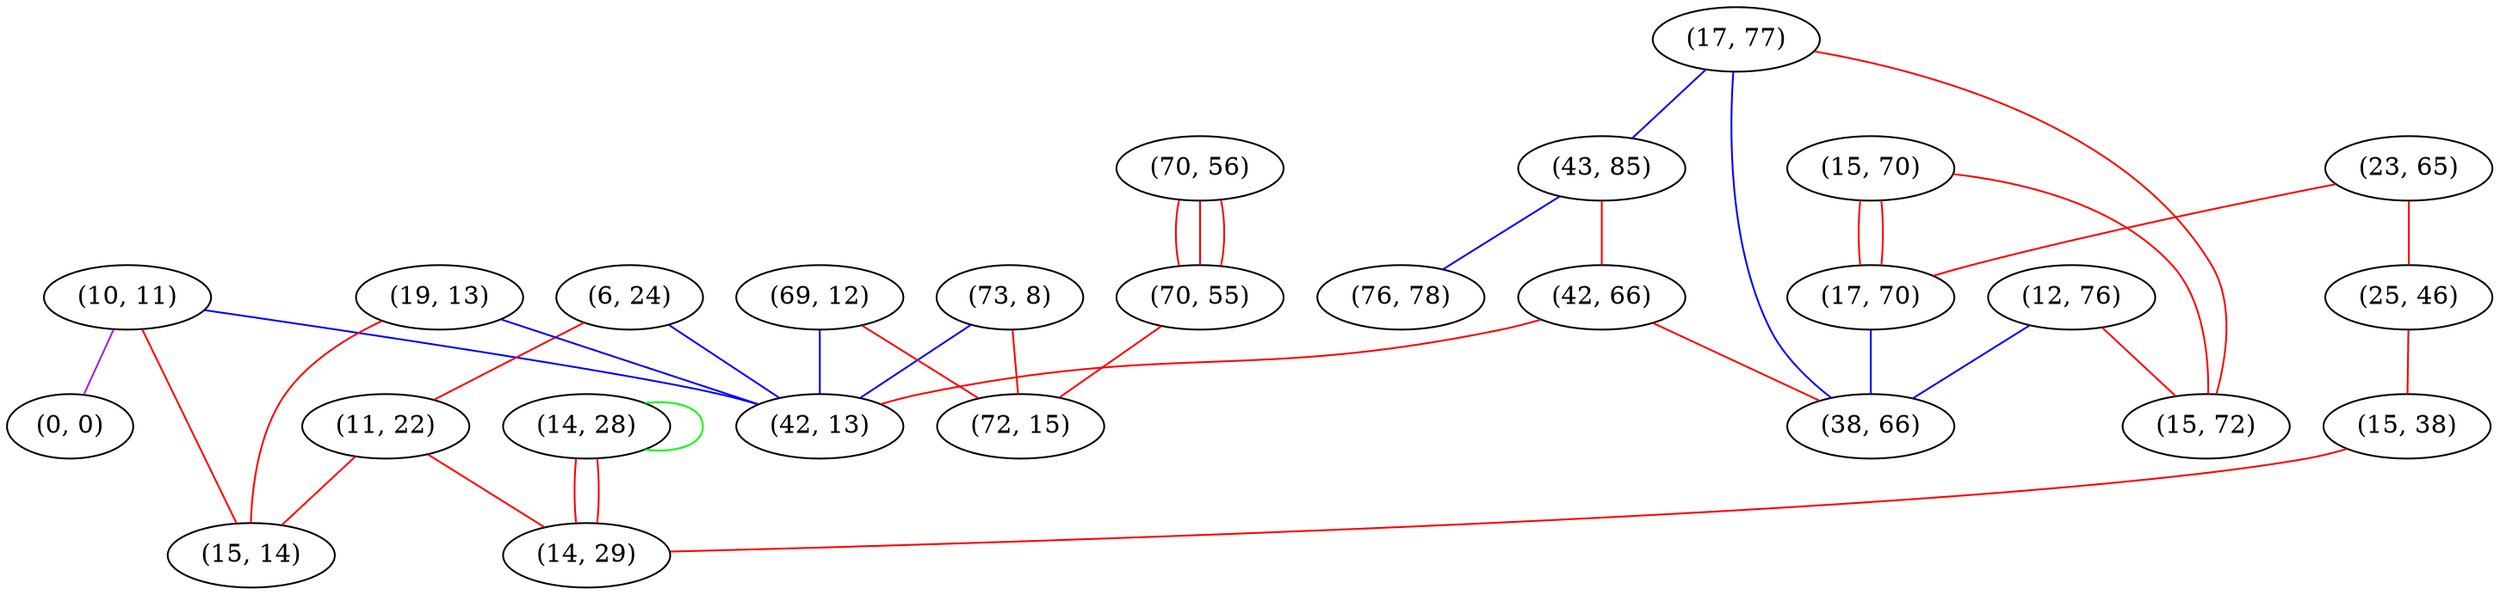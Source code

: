 graph "" {
"(10, 11)";
"(6, 24)";
"(23, 65)";
"(17, 77)";
"(11, 22)";
"(15, 70)";
"(25, 46)";
"(70, 56)";
"(43, 85)";
"(14, 28)";
"(0, 0)";
"(76, 78)";
"(73, 8)";
"(12, 76)";
"(15, 38)";
"(15, 72)";
"(19, 13)";
"(15, 14)";
"(14, 29)";
"(42, 66)";
"(17, 70)";
"(69, 12)";
"(38, 66)";
"(70, 55)";
"(42, 13)";
"(72, 15)";
"(10, 11)" -- "(15, 14)"  [color=red, key=0, weight=1];
"(10, 11)" -- "(0, 0)"  [color=purple, key=0, weight=4];
"(10, 11)" -- "(42, 13)"  [color=blue, key=0, weight=3];
"(6, 24)" -- "(42, 13)"  [color=blue, key=0, weight=3];
"(6, 24)" -- "(11, 22)"  [color=red, key=0, weight=1];
"(23, 65)" -- "(17, 70)"  [color=red, key=0, weight=1];
"(23, 65)" -- "(25, 46)"  [color=red, key=0, weight=1];
"(17, 77)" -- "(38, 66)"  [color=blue, key=0, weight=3];
"(17, 77)" -- "(15, 72)"  [color=red, key=0, weight=1];
"(17, 77)" -- "(43, 85)"  [color=blue, key=0, weight=3];
"(11, 22)" -- "(15, 14)"  [color=red, key=0, weight=1];
"(11, 22)" -- "(14, 29)"  [color=red, key=0, weight=1];
"(15, 70)" -- "(15, 72)"  [color=red, key=0, weight=1];
"(15, 70)" -- "(17, 70)"  [color=red, key=0, weight=1];
"(15, 70)" -- "(17, 70)"  [color=red, key=1, weight=1];
"(25, 46)" -- "(15, 38)"  [color=red, key=0, weight=1];
"(70, 56)" -- "(70, 55)"  [color=red, key=0, weight=1];
"(70, 56)" -- "(70, 55)"  [color=red, key=1, weight=1];
"(70, 56)" -- "(70, 55)"  [color=red, key=2, weight=1];
"(43, 85)" -- "(76, 78)"  [color=blue, key=0, weight=3];
"(43, 85)" -- "(42, 66)"  [color=red, key=0, weight=1];
"(14, 28)" -- "(14, 28)"  [color=green, key=0, weight=2];
"(14, 28)" -- "(14, 29)"  [color=red, key=0, weight=1];
"(14, 28)" -- "(14, 29)"  [color=red, key=1, weight=1];
"(73, 8)" -- "(42, 13)"  [color=blue, key=0, weight=3];
"(73, 8)" -- "(72, 15)"  [color=red, key=0, weight=1];
"(12, 76)" -- "(38, 66)"  [color=blue, key=0, weight=3];
"(12, 76)" -- "(15, 72)"  [color=red, key=0, weight=1];
"(15, 38)" -- "(14, 29)"  [color=red, key=0, weight=1];
"(19, 13)" -- "(15, 14)"  [color=red, key=0, weight=1];
"(19, 13)" -- "(42, 13)"  [color=blue, key=0, weight=3];
"(42, 66)" -- "(42, 13)"  [color=red, key=0, weight=1];
"(42, 66)" -- "(38, 66)"  [color=red, key=0, weight=1];
"(17, 70)" -- "(38, 66)"  [color=blue, key=0, weight=3];
"(69, 12)" -- "(42, 13)"  [color=blue, key=0, weight=3];
"(69, 12)" -- "(72, 15)"  [color=red, key=0, weight=1];
"(70, 55)" -- "(72, 15)"  [color=red, key=0, weight=1];
}
